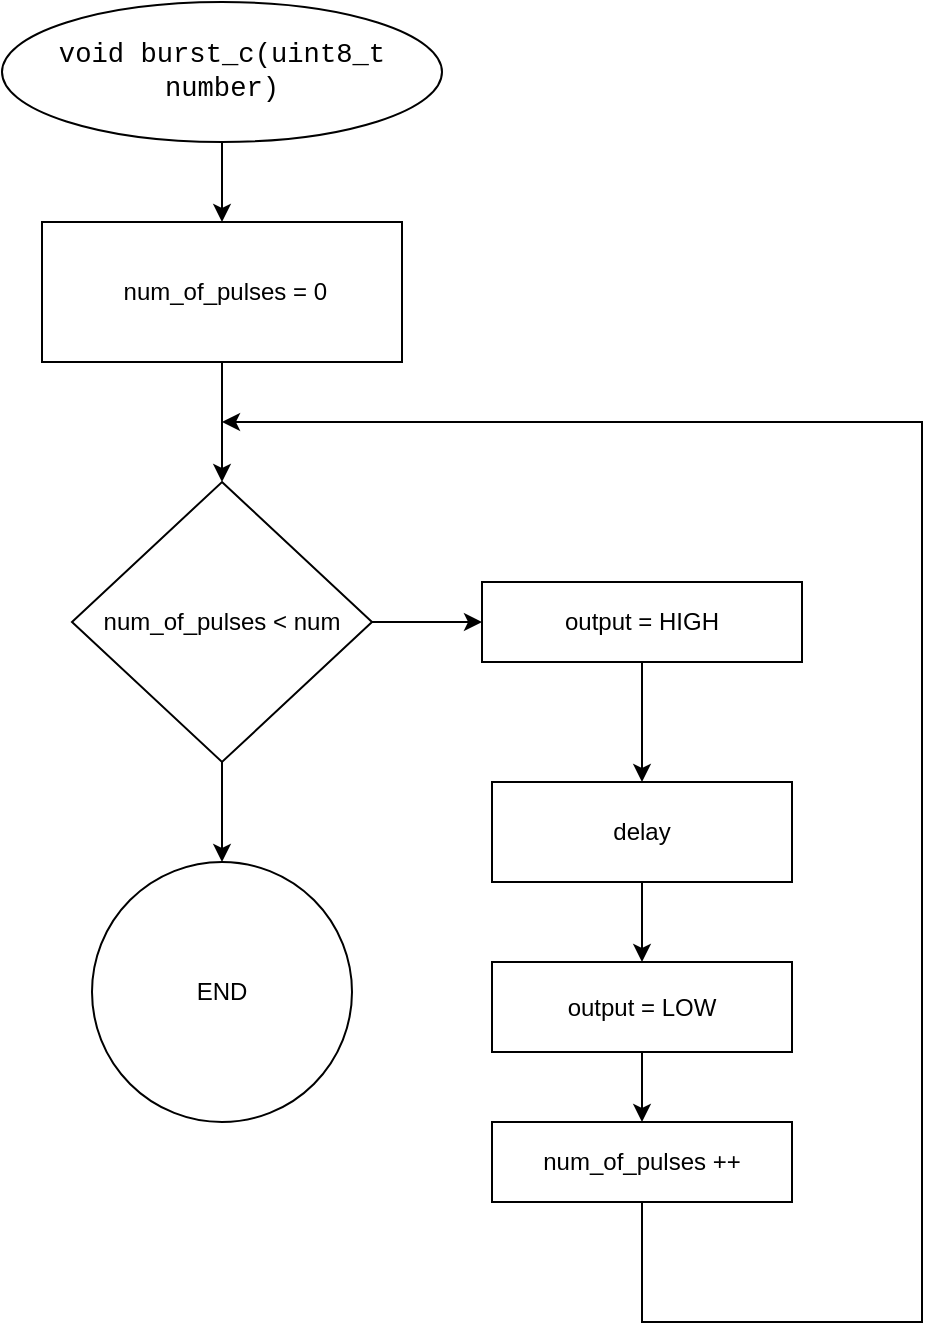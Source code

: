 <mxfile version="20.5.3" type="github">
  <diagram id="C5RBs43oDa-KdzZeNtuy" name="Page-1">
    <mxGraphModel dx="1646" dy="777" grid="1" gridSize="10" guides="1" tooltips="1" connect="1" arrows="1" fold="1" page="1" pageScale="1" pageWidth="827" pageHeight="1169" math="0" shadow="0">
      <root>
        <mxCell id="WIyWlLk6GJQsqaUBKTNV-0" />
        <mxCell id="WIyWlLk6GJQsqaUBKTNV-1" parent="WIyWlLk6GJQsqaUBKTNV-0" />
        <mxCell id="3qjwR4Y2AXaJF8M1S1Tc-4" style="edgeStyle=orthogonalEdgeStyle;rounded=0;orthogonalLoop=1;jettySize=auto;html=1;exitX=0.5;exitY=1;exitDx=0;exitDy=0;entryX=0.5;entryY=0;entryDx=0;entryDy=0;fontSize=12;fontColor=#000000;" edge="1" parent="WIyWlLk6GJQsqaUBKTNV-1" source="3qjwR4Y2AXaJF8M1S1Tc-2" target="3qjwR4Y2AXaJF8M1S1Tc-3">
          <mxGeometry relative="1" as="geometry" />
        </mxCell>
        <mxCell id="3qjwR4Y2AXaJF8M1S1Tc-2" value="&lt;span style=&quot;font-family: ui-monospace, SFMono-Regular, &amp;quot;SF Mono&amp;quot;, Menlo, Consolas, &amp;quot;Liberation Mono&amp;quot;, monospace; font-size: 13.6px; text-align: left; background-color: rgb(255, 255, 255);&quot;&gt;void burst_c(uint8_t number)&lt;/span&gt;" style="ellipse;whiteSpace=wrap;html=1;" vertex="1" parent="WIyWlLk6GJQsqaUBKTNV-1">
          <mxGeometry x="330" y="50" width="220" height="70" as="geometry" />
        </mxCell>
        <mxCell id="3qjwR4Y2AXaJF8M1S1Tc-6" style="edgeStyle=orthogonalEdgeStyle;rounded=0;orthogonalLoop=1;jettySize=auto;html=1;exitX=0.5;exitY=1;exitDx=0;exitDy=0;entryX=0.5;entryY=0;entryDx=0;entryDy=0;fontSize=12;fontColor=#000000;" edge="1" parent="WIyWlLk6GJQsqaUBKTNV-1" source="3qjwR4Y2AXaJF8M1S1Tc-3" target="3qjwR4Y2AXaJF8M1S1Tc-5">
          <mxGeometry relative="1" as="geometry" />
        </mxCell>
        <mxCell id="3qjwR4Y2AXaJF8M1S1Tc-3" value="&amp;nbsp;num_of_pulses = 0" style="rounded=0;whiteSpace=wrap;html=1;labelBackgroundColor=#FFFFFF;fontSize=12;fontColor=#000000;" vertex="1" parent="WIyWlLk6GJQsqaUBKTNV-1">
          <mxGeometry x="350" y="160" width="180" height="70" as="geometry" />
        </mxCell>
        <mxCell id="3qjwR4Y2AXaJF8M1S1Tc-8" style="edgeStyle=orthogonalEdgeStyle;rounded=0;orthogonalLoop=1;jettySize=auto;html=1;exitX=1;exitY=0.5;exitDx=0;exitDy=0;fontSize=12;fontColor=#000000;" edge="1" parent="WIyWlLk6GJQsqaUBKTNV-1" source="3qjwR4Y2AXaJF8M1S1Tc-5" target="3qjwR4Y2AXaJF8M1S1Tc-7">
          <mxGeometry relative="1" as="geometry" />
        </mxCell>
        <mxCell id="3qjwR4Y2AXaJF8M1S1Tc-16" style="edgeStyle=orthogonalEdgeStyle;rounded=0;orthogonalLoop=1;jettySize=auto;html=1;exitX=0.5;exitY=1;exitDx=0;exitDy=0;entryX=0.5;entryY=0;entryDx=0;entryDy=0;fontSize=12;fontColor=#000000;" edge="1" parent="WIyWlLk6GJQsqaUBKTNV-1" source="3qjwR4Y2AXaJF8M1S1Tc-5" target="3qjwR4Y2AXaJF8M1S1Tc-15">
          <mxGeometry relative="1" as="geometry" />
        </mxCell>
        <mxCell id="3qjwR4Y2AXaJF8M1S1Tc-5" value="num_of_pulses &amp;lt; num" style="rhombus;whiteSpace=wrap;html=1;labelBackgroundColor=#FFFFFF;fontSize=12;fontColor=#000000;" vertex="1" parent="WIyWlLk6GJQsqaUBKTNV-1">
          <mxGeometry x="365" y="290" width="150" height="140" as="geometry" />
        </mxCell>
        <mxCell id="3qjwR4Y2AXaJF8M1S1Tc-10" style="edgeStyle=orthogonalEdgeStyle;rounded=0;orthogonalLoop=1;jettySize=auto;html=1;exitX=0.5;exitY=1;exitDx=0;exitDy=0;entryX=0.5;entryY=0;entryDx=0;entryDy=0;fontSize=12;fontColor=#000000;" edge="1" parent="WIyWlLk6GJQsqaUBKTNV-1" source="3qjwR4Y2AXaJF8M1S1Tc-7" target="3qjwR4Y2AXaJF8M1S1Tc-9">
          <mxGeometry relative="1" as="geometry" />
        </mxCell>
        <mxCell id="3qjwR4Y2AXaJF8M1S1Tc-7" value="output = HIGH" style="rounded=0;whiteSpace=wrap;html=1;labelBackgroundColor=#FFFFFF;fontSize=12;fontColor=#000000;" vertex="1" parent="WIyWlLk6GJQsqaUBKTNV-1">
          <mxGeometry x="570" y="340" width="160" height="40" as="geometry" />
        </mxCell>
        <mxCell id="3qjwR4Y2AXaJF8M1S1Tc-12" style="edgeStyle=orthogonalEdgeStyle;rounded=0;orthogonalLoop=1;jettySize=auto;html=1;exitX=0.5;exitY=1;exitDx=0;exitDy=0;entryX=0.5;entryY=0;entryDx=0;entryDy=0;fontSize=12;fontColor=#000000;" edge="1" parent="WIyWlLk6GJQsqaUBKTNV-1" source="3qjwR4Y2AXaJF8M1S1Tc-9" target="3qjwR4Y2AXaJF8M1S1Tc-11">
          <mxGeometry relative="1" as="geometry" />
        </mxCell>
        <mxCell id="3qjwR4Y2AXaJF8M1S1Tc-9" value="delay" style="rounded=0;whiteSpace=wrap;html=1;labelBackgroundColor=#FFFFFF;fontSize=12;fontColor=#000000;" vertex="1" parent="WIyWlLk6GJQsqaUBKTNV-1">
          <mxGeometry x="575" y="440" width="150" height="50" as="geometry" />
        </mxCell>
        <mxCell id="3qjwR4Y2AXaJF8M1S1Tc-14" style="edgeStyle=orthogonalEdgeStyle;rounded=0;orthogonalLoop=1;jettySize=auto;html=1;exitX=0.5;exitY=1;exitDx=0;exitDy=0;entryX=0.5;entryY=0;entryDx=0;entryDy=0;fontSize=12;fontColor=#000000;" edge="1" parent="WIyWlLk6GJQsqaUBKTNV-1" source="3qjwR4Y2AXaJF8M1S1Tc-11" target="3qjwR4Y2AXaJF8M1S1Tc-13">
          <mxGeometry relative="1" as="geometry" />
        </mxCell>
        <mxCell id="3qjwR4Y2AXaJF8M1S1Tc-11" value="output = LOW" style="rounded=0;whiteSpace=wrap;html=1;labelBackgroundColor=#FFFFFF;fontSize=12;fontColor=#000000;" vertex="1" parent="WIyWlLk6GJQsqaUBKTNV-1">
          <mxGeometry x="575" y="530" width="150" height="45" as="geometry" />
        </mxCell>
        <mxCell id="3qjwR4Y2AXaJF8M1S1Tc-18" style="edgeStyle=orthogonalEdgeStyle;rounded=0;orthogonalLoop=1;jettySize=auto;html=1;exitX=0.5;exitY=1;exitDx=0;exitDy=0;fontSize=12;fontColor=#000000;" edge="1" parent="WIyWlLk6GJQsqaUBKTNV-1" source="3qjwR4Y2AXaJF8M1S1Tc-13">
          <mxGeometry relative="1" as="geometry">
            <mxPoint x="440" y="260" as="targetPoint" />
            <Array as="points">
              <mxPoint x="650" y="710" />
              <mxPoint x="790" y="710" />
              <mxPoint x="790" y="260" />
            </Array>
          </mxGeometry>
        </mxCell>
        <mxCell id="3qjwR4Y2AXaJF8M1S1Tc-13" value="num_of_pulses ++" style="rounded=0;whiteSpace=wrap;html=1;labelBackgroundColor=#FFFFFF;fontSize=12;fontColor=#000000;" vertex="1" parent="WIyWlLk6GJQsqaUBKTNV-1">
          <mxGeometry x="575" y="610" width="150" height="40" as="geometry" />
        </mxCell>
        <mxCell id="3qjwR4Y2AXaJF8M1S1Tc-15" value="END" style="ellipse;whiteSpace=wrap;html=1;aspect=fixed;labelBackgroundColor=#FFFFFF;fontSize=12;fontColor=#000000;" vertex="1" parent="WIyWlLk6GJQsqaUBKTNV-1">
          <mxGeometry x="375" y="480" width="130" height="130" as="geometry" />
        </mxCell>
      </root>
    </mxGraphModel>
  </diagram>
</mxfile>
